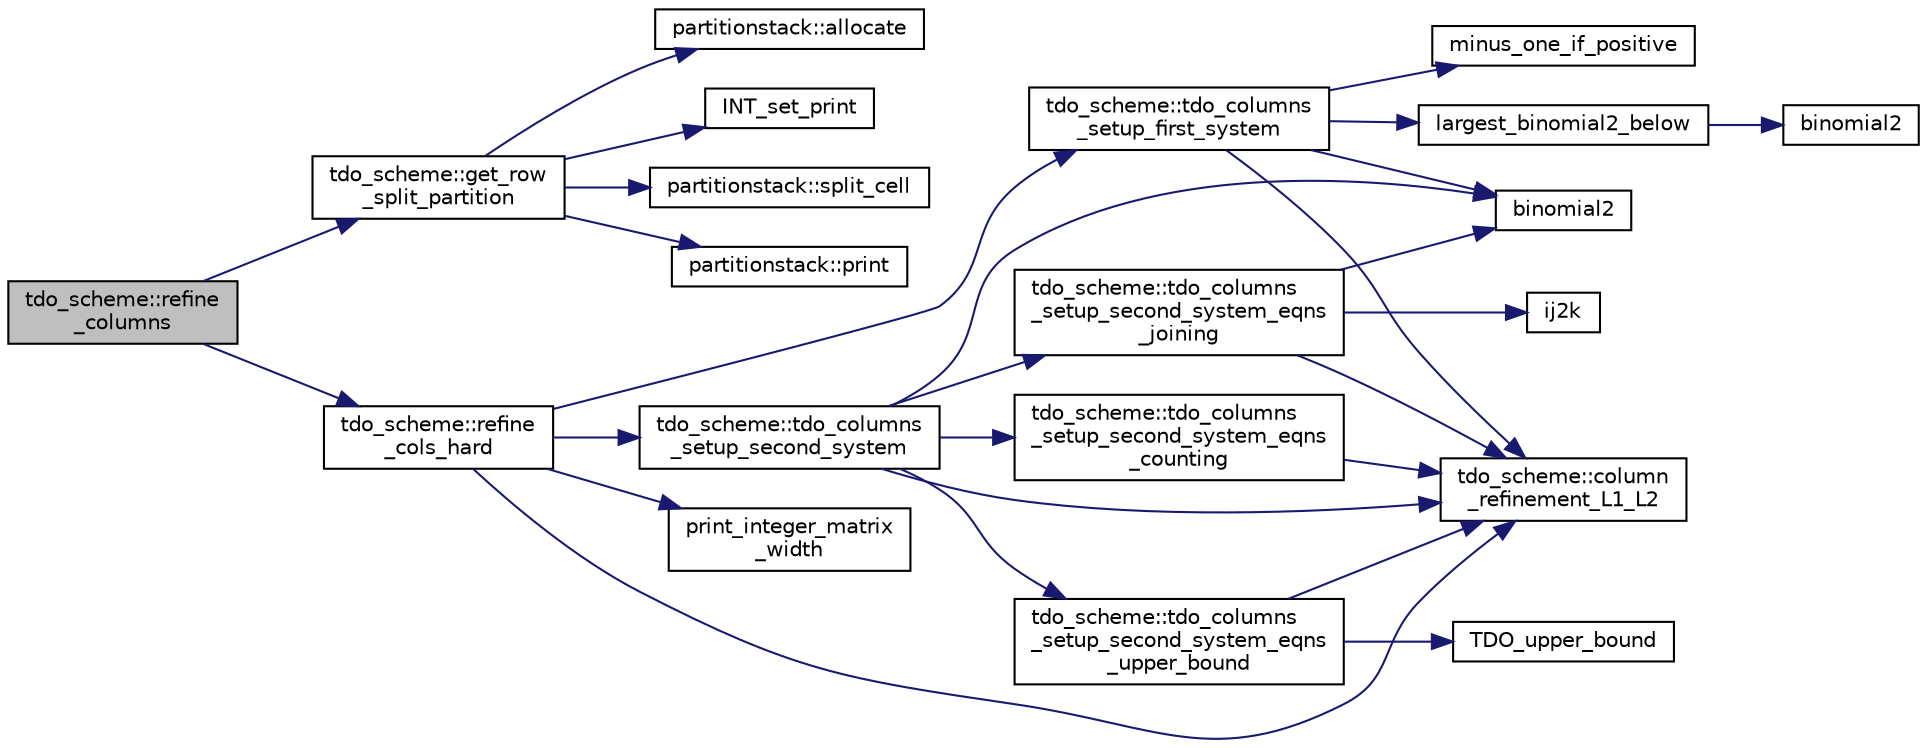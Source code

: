 digraph "tdo_scheme::refine_columns"
{
  edge [fontname="Helvetica",fontsize="10",labelfontname="Helvetica",labelfontsize="10"];
  node [fontname="Helvetica",fontsize="10",shape=record];
  rankdir="LR";
  Node206 [label="tdo_scheme::refine\l_columns",height=0.2,width=0.4,color="black", fillcolor="grey75", style="filled", fontcolor="black"];
  Node206 -> Node207 [color="midnightblue",fontsize="10",style="solid",fontname="Helvetica"];
  Node207 [label="tdo_scheme::get_row\l_split_partition",height=0.2,width=0.4,color="black", fillcolor="white", style="filled",URL="$d7/dbc/classtdo__scheme.html#ad12273edf8ebfd4141d2c30c59d4048f"];
  Node207 -> Node208 [color="midnightblue",fontsize="10",style="solid",fontname="Helvetica"];
  Node208 [label="partitionstack::allocate",height=0.2,width=0.4,color="black", fillcolor="white", style="filled",URL="$d3/d87/classpartitionstack.html#a8ff49c4bd001383eb1f9f0d9bbb01c05"];
  Node207 -> Node209 [color="midnightblue",fontsize="10",style="solid",fontname="Helvetica"];
  Node209 [label="INT_set_print",height=0.2,width=0.4,color="black", fillcolor="white", style="filled",URL="$df/dbf/sajeeb_8_c.html#a97614645ec11df30e0e896367f91ffd9"];
  Node207 -> Node210 [color="midnightblue",fontsize="10",style="solid",fontname="Helvetica"];
  Node210 [label="partitionstack::split_cell",height=0.2,width=0.4,color="black", fillcolor="white", style="filled",URL="$d3/d87/classpartitionstack.html#aafceac783d21309e491df61254f41244"];
  Node207 -> Node211 [color="midnightblue",fontsize="10",style="solid",fontname="Helvetica"];
  Node211 [label="partitionstack::print",height=0.2,width=0.4,color="black", fillcolor="white", style="filled",URL="$d3/d87/classpartitionstack.html#aabacee6e58ddb0d6ee46a47f714edfbb"];
  Node206 -> Node212 [color="midnightblue",fontsize="10",style="solid",fontname="Helvetica"];
  Node212 [label="tdo_scheme::refine\l_cols_hard",height=0.2,width=0.4,color="black", fillcolor="white", style="filled",URL="$d7/dbc/classtdo__scheme.html#a738899416e9ca22983f8c9edbbd6e750"];
  Node212 -> Node213 [color="midnightblue",fontsize="10",style="solid",fontname="Helvetica"];
  Node213 [label="tdo_scheme::column\l_refinement_L1_L2",height=0.2,width=0.4,color="black", fillcolor="white", style="filled",URL="$d7/dbc/classtdo__scheme.html#ad129f230e11ec9e767abbeb39b50ea47"];
  Node212 -> Node214 [color="midnightblue",fontsize="10",style="solid",fontname="Helvetica"];
  Node214 [label="tdo_scheme::tdo_columns\l_setup_first_system",height=0.2,width=0.4,color="black", fillcolor="white", style="filled",URL="$d7/dbc/classtdo__scheme.html#a78bb155293588565c1b4398453b5e398"];
  Node214 -> Node213 [color="midnightblue",fontsize="10",style="solid",fontname="Helvetica"];
  Node214 -> Node215 [color="midnightblue",fontsize="10",style="solid",fontname="Helvetica"];
  Node215 [label="minus_one_if_positive",height=0.2,width=0.4,color="black", fillcolor="white", style="filled",URL="$d4/d67/geometry_8h.html#a22117baf4e277c568b93a44d97f09624"];
  Node214 -> Node216 [color="midnightblue",fontsize="10",style="solid",fontname="Helvetica"];
  Node216 [label="binomial2",height=0.2,width=0.4,color="black", fillcolor="white", style="filled",URL="$d4/d67/geometry_8h.html#ab6dceea0c43a62b3f5d173730b0e50fa"];
  Node214 -> Node217 [color="midnightblue",fontsize="10",style="solid",fontname="Helvetica"];
  Node217 [label="largest_binomial2_below",height=0.2,width=0.4,color="black", fillcolor="white", style="filled",URL="$d4/d67/geometry_8h.html#ac29dc2ad2206ed721e1577c90eaffbc8"];
  Node217 -> Node218 [color="midnightblue",fontsize="10",style="solid",fontname="Helvetica"];
  Node218 [label="binomial2",height=0.2,width=0.4,color="black", fillcolor="white", style="filled",URL="$d3/d00/inc__gen__global_8_c.html#ab6dceea0c43a62b3f5d173730b0e50fa"];
  Node212 -> Node219 [color="midnightblue",fontsize="10",style="solid",fontname="Helvetica"];
  Node219 [label="print_integer_matrix\l_width",height=0.2,width=0.4,color="black", fillcolor="white", style="filled",URL="$d5/db4/io__and__os_8h.html#aa78f3e73fc2179251bd15adbcc31573f"];
  Node212 -> Node220 [color="midnightblue",fontsize="10",style="solid",fontname="Helvetica"];
  Node220 [label="tdo_scheme::tdo_columns\l_setup_second_system",height=0.2,width=0.4,color="black", fillcolor="white", style="filled",URL="$d7/dbc/classtdo__scheme.html#aaef7640a4577694958c6919ac32e6fb5"];
  Node220 -> Node213 [color="midnightblue",fontsize="10",style="solid",fontname="Helvetica"];
  Node220 -> Node216 [color="midnightblue",fontsize="10",style="solid",fontname="Helvetica"];
  Node220 -> Node221 [color="midnightblue",fontsize="10",style="solid",fontname="Helvetica"];
  Node221 [label="tdo_scheme::tdo_columns\l_setup_second_system_eqns\l_joining",height=0.2,width=0.4,color="black", fillcolor="white", style="filled",URL="$d7/dbc/classtdo__scheme.html#a00a84291c06fdcfd814afa2dbfb1fda0"];
  Node221 -> Node213 [color="midnightblue",fontsize="10",style="solid",fontname="Helvetica"];
  Node221 -> Node222 [color="midnightblue",fontsize="10",style="solid",fontname="Helvetica"];
  Node222 [label="ij2k",height=0.2,width=0.4,color="black", fillcolor="white", style="filled",URL="$df/dbf/sajeeb_8_c.html#a68a0fe85ad4b80a9220cb33f9c4c0042"];
  Node221 -> Node216 [color="midnightblue",fontsize="10",style="solid",fontname="Helvetica"];
  Node220 -> Node223 [color="midnightblue",fontsize="10",style="solid",fontname="Helvetica"];
  Node223 [label="tdo_scheme::tdo_columns\l_setup_second_system_eqns\l_counting",height=0.2,width=0.4,color="black", fillcolor="white", style="filled",URL="$d7/dbc/classtdo__scheme.html#ac4c60a65dc8252a6cd264882de47c1ae"];
  Node223 -> Node213 [color="midnightblue",fontsize="10",style="solid",fontname="Helvetica"];
  Node220 -> Node224 [color="midnightblue",fontsize="10",style="solid",fontname="Helvetica"];
  Node224 [label="tdo_scheme::tdo_columns\l_setup_second_system_eqns\l_upper_bound",height=0.2,width=0.4,color="black", fillcolor="white", style="filled",URL="$d7/dbc/classtdo__scheme.html#af52832a933312b6806a469a06562102f"];
  Node224 -> Node213 [color="midnightblue",fontsize="10",style="solid",fontname="Helvetica"];
  Node224 -> Node225 [color="midnightblue",fontsize="10",style="solid",fontname="Helvetica"];
  Node225 [label="TDO_upper_bound",height=0.2,width=0.4,color="black", fillcolor="white", style="filled",URL="$d4/d67/geometry_8h.html#acc6e45f60ffca06180f76832347064c8"];
}
